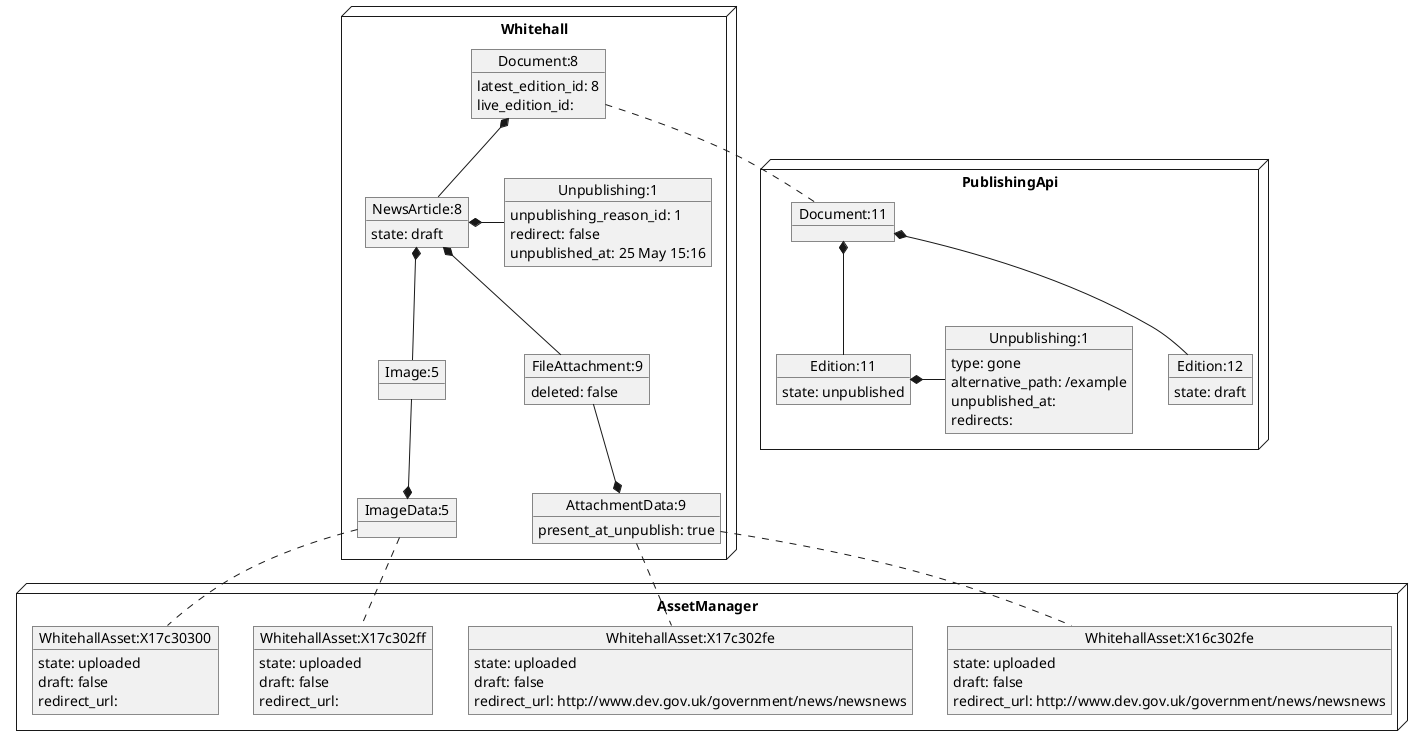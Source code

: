 @startuml
node Whitehall {
object "Document:8" as Document_8 {
  latest_edition_id: 8
  live_edition_id:
}
together {
object "NewsArticle:8" as NewsArticle_8 {
  state: draft
}
Document_8 *-- NewsArticle_8
object "FileAttachment:9" as FileAttachment_9 {
  deleted: false
}
NewsArticle_8 *-- FileAttachment_9
object "Image:5" as Image_5 {
}
NewsArticle_8 *-- Image_5
object "Unpublishing:1" as Unpublishing_1 {
  unpublishing_reason_id: 1
  redirect: false
  unpublished_at: 25 May 15:16
}
NewsArticle_8 *- Unpublishing_1
}
object "AttachmentData:9" as AttachmentData_9 {
  present_at_unpublish: true
}
AttachmentData_9 *-u- FileAttachment_9
object "ImageData:5" as ImageData_5 {
}
ImageData_5 *-u- Image_5
}






node PublishingApi {
object "Document:11" as pubapi_Document_11 {
}
object "Edition:12" as pubapi_Edition_12 {
  state: draft
}
pubapi_Document_11 *-- pubapi_Edition_12
object "Edition:11" as pubapi_Edition_11 {
  state: unpublished
}
pubapi_Document_11 *-- pubapi_Edition_11
object "Unpublishing:1" as pubapi_Unpublishing_1 {
  type: gone
  alternative_path: /example
  unpublished_at:
  redirects:
}
pubapi_Edition_11 *- pubapi_Unpublishing_1
}




node AssetManager {
object "WhitehallAsset:X16c302fe" as am_WhitehallAsset_X16c302fe {
  state: uploaded
  draft: false
  redirect_url: http://www.dev.gov.uk/government/news/newsnews
}
object "WhitehallAsset:X17c302fe" as am_WhitehallAsset_X17c302fe {
  state: uploaded
  draft: false
  redirect_url: http://www.dev.gov.uk/government/news/newsnews
}
object "WhitehallAsset:X17c302ff" as am_WhitehallAsset_X17c302ff {
  state: uploaded
  draft: false
  redirect_url:
}
object "WhitehallAsset:X17c30300" as am_WhitehallAsset_X17c30300 {
  state: uploaded
  draft: false
  redirect_url:
}
}



Document_8 .. pubapi_Document_11
ImageData_5 .. am_WhitehallAsset_X17c302ff
ImageData_5 .. am_WhitehallAsset_X17c30300
AttachmentData_9 .. am_WhitehallAsset_X16c302fe
AttachmentData_9 .. am_WhitehallAsset_X17c302fe

@enduml